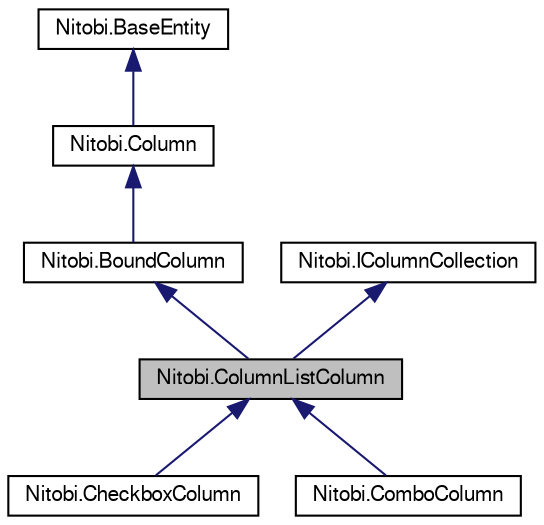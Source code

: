 digraph G
{
  bgcolor="transparent";
  edge [fontname="FreeSans",fontsize=10,labelfontname="FreeSans",labelfontsize=10];
  node [fontname="FreeSans",fontsize=10,shape=record];
  Node1 [label="Nitobi.ColumnListColumn",height=0.2,width=0.4,color="black", fillcolor="grey75", style="filled" fontcolor="black"];
  Node2 -> Node1 [dir=back,color="midnightblue",fontsize=10,style="solid",fontname="FreeSans"];
  Node2 [label="Nitobi.BoundColumn",height=0.2,width=0.4,color="black",URL="$class_nitobi_1_1_bound_column.html"];
  Node3 -> Node2 [dir=back,color="midnightblue",fontsize=10,style="solid",fontname="FreeSans"];
  Node3 [label="Nitobi.Column",height=0.2,width=0.4,color="black",URL="$class_nitobi_1_1_column.html"];
  Node4 -> Node3 [dir=back,color="midnightblue",fontsize=10,style="solid",fontname="FreeSans"];
  Node4 [label="Nitobi.BaseEntity",height=0.2,width=0.4,color="black",URL="$class_nitobi_1_1_base_entity.html"];
  Node5 -> Node1 [dir=back,color="midnightblue",fontsize=10,style="solid",fontname="FreeSans"];
  Node5 [label="Nitobi.IColumnCollection",height=0.2,width=0.4,color="black",URL="$interface_nitobi_1_1_i_column_collection.html"];
  Node1 -> Node6 [dir=back,color="midnightblue",fontsize=10,style="solid",fontname="FreeSans"];
  Node6 [label="Nitobi.CheckboxColumn",height=0.2,width=0.4,color="black",URL="$class_nitobi_1_1_checkbox_column.html"];
  Node1 -> Node7 [dir=back,color="midnightblue",fontsize=10,style="solid",fontname="FreeSans"];
  Node7 [label="Nitobi.ComboColumn",height=0.2,width=0.4,color="black",URL="$class_nitobi_1_1_combo_column.html"];
}
